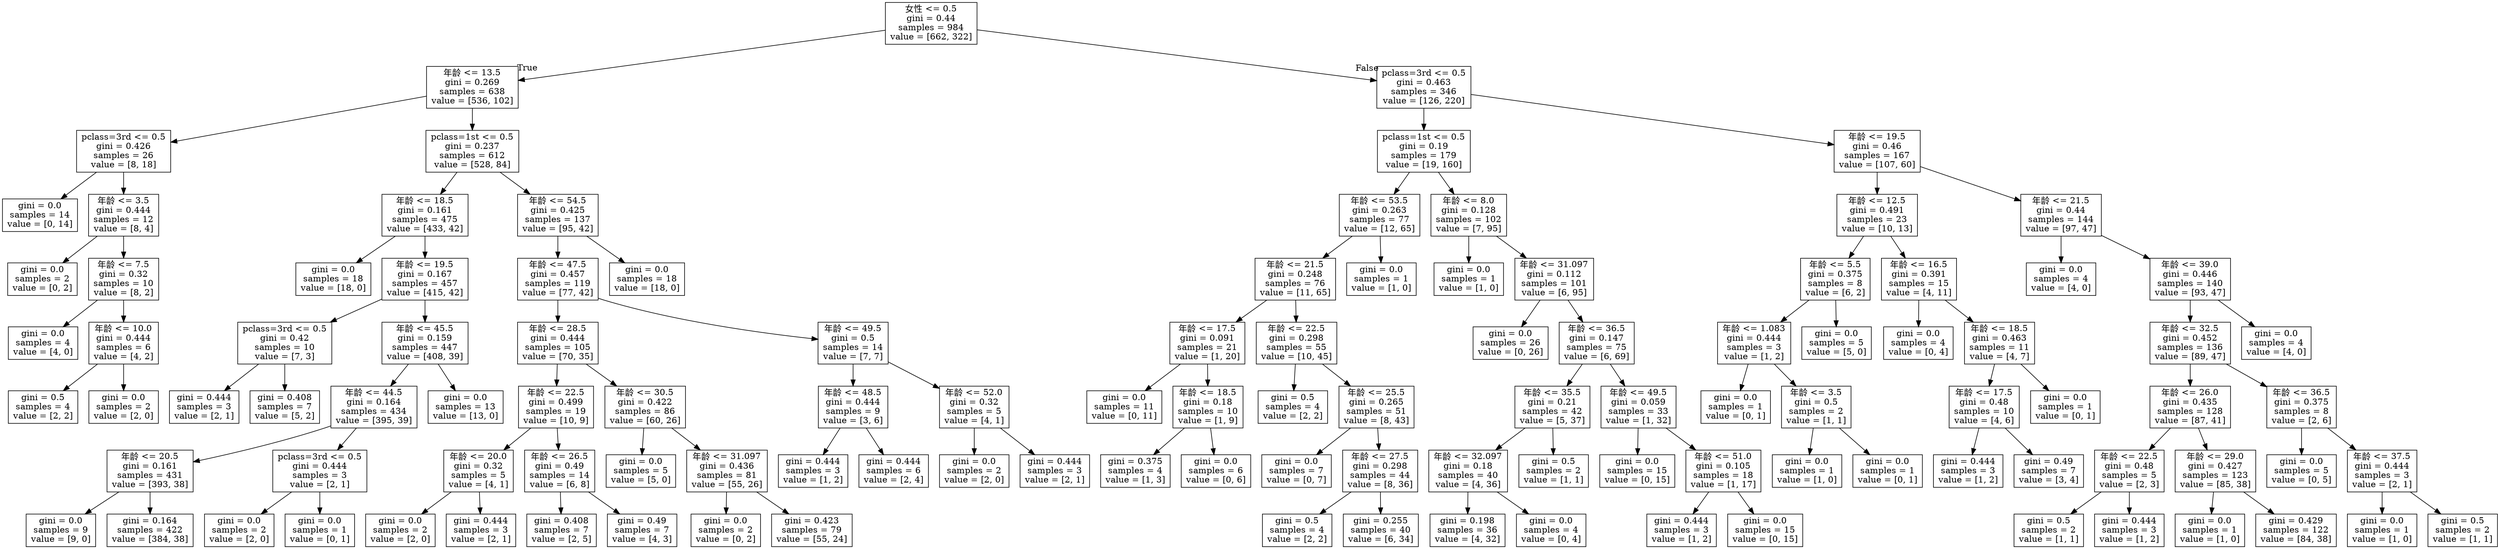 digraph Tree {
node [shape=box] ;
0 [label="女性 <= 0.5\ngini = 0.44\nsamples = 984\nvalue = [662, 322]"] ;
1 [label="年龄 <= 13.5\ngini = 0.269\nsamples = 638\nvalue = [536, 102]"] ;
0 -> 1 [labeldistance=2.5, labelangle=45, headlabel="True"] ;
2 [label="pclass=3rd <= 0.5\ngini = 0.426\nsamples = 26\nvalue = [8, 18]"] ;
1 -> 2 ;
3 [label="gini = 0.0\nsamples = 14\nvalue = [0, 14]"] ;
2 -> 3 ;
4 [label="年龄 <= 3.5\ngini = 0.444\nsamples = 12\nvalue = [8, 4]"] ;
2 -> 4 ;
5 [label="gini = 0.0\nsamples = 2\nvalue = [0, 2]"] ;
4 -> 5 ;
6 [label="年龄 <= 7.5\ngini = 0.32\nsamples = 10\nvalue = [8, 2]"] ;
4 -> 6 ;
7 [label="gini = 0.0\nsamples = 4\nvalue = [4, 0]"] ;
6 -> 7 ;
8 [label="年龄 <= 10.0\ngini = 0.444\nsamples = 6\nvalue = [4, 2]"] ;
6 -> 8 ;
9 [label="gini = 0.5\nsamples = 4\nvalue = [2, 2]"] ;
8 -> 9 ;
10 [label="gini = 0.0\nsamples = 2\nvalue = [2, 0]"] ;
8 -> 10 ;
11 [label="pclass=1st <= 0.5\ngini = 0.237\nsamples = 612\nvalue = [528, 84]"] ;
1 -> 11 ;
12 [label="年龄 <= 18.5\ngini = 0.161\nsamples = 475\nvalue = [433, 42]"] ;
11 -> 12 ;
13 [label="gini = 0.0\nsamples = 18\nvalue = [18, 0]"] ;
12 -> 13 ;
14 [label="年龄 <= 19.5\ngini = 0.167\nsamples = 457\nvalue = [415, 42]"] ;
12 -> 14 ;
15 [label="pclass=3rd <= 0.5\ngini = 0.42\nsamples = 10\nvalue = [7, 3]"] ;
14 -> 15 ;
16 [label="gini = 0.444\nsamples = 3\nvalue = [2, 1]"] ;
15 -> 16 ;
17 [label="gini = 0.408\nsamples = 7\nvalue = [5, 2]"] ;
15 -> 17 ;
18 [label="年龄 <= 45.5\ngini = 0.159\nsamples = 447\nvalue = [408, 39]"] ;
14 -> 18 ;
19 [label="年龄 <= 44.5\ngini = 0.164\nsamples = 434\nvalue = [395, 39]"] ;
18 -> 19 ;
20 [label="年龄 <= 20.5\ngini = 0.161\nsamples = 431\nvalue = [393, 38]"] ;
19 -> 20 ;
21 [label="gini = 0.0\nsamples = 9\nvalue = [9, 0]"] ;
20 -> 21 ;
22 [label="gini = 0.164\nsamples = 422\nvalue = [384, 38]"] ;
20 -> 22 ;
23 [label="pclass=3rd <= 0.5\ngini = 0.444\nsamples = 3\nvalue = [2, 1]"] ;
19 -> 23 ;
24 [label="gini = 0.0\nsamples = 2\nvalue = [2, 0]"] ;
23 -> 24 ;
25 [label="gini = 0.0\nsamples = 1\nvalue = [0, 1]"] ;
23 -> 25 ;
26 [label="gini = 0.0\nsamples = 13\nvalue = [13, 0]"] ;
18 -> 26 ;
27 [label="年龄 <= 54.5\ngini = 0.425\nsamples = 137\nvalue = [95, 42]"] ;
11 -> 27 ;
28 [label="年龄 <= 47.5\ngini = 0.457\nsamples = 119\nvalue = [77, 42]"] ;
27 -> 28 ;
29 [label="年龄 <= 28.5\ngini = 0.444\nsamples = 105\nvalue = [70, 35]"] ;
28 -> 29 ;
30 [label="年龄 <= 22.5\ngini = 0.499\nsamples = 19\nvalue = [10, 9]"] ;
29 -> 30 ;
31 [label="年龄 <= 20.0\ngini = 0.32\nsamples = 5\nvalue = [4, 1]"] ;
30 -> 31 ;
32 [label="gini = 0.0\nsamples = 2\nvalue = [2, 0]"] ;
31 -> 32 ;
33 [label="gini = 0.444\nsamples = 3\nvalue = [2, 1]"] ;
31 -> 33 ;
34 [label="年龄 <= 26.5\ngini = 0.49\nsamples = 14\nvalue = [6, 8]"] ;
30 -> 34 ;
35 [label="gini = 0.408\nsamples = 7\nvalue = [2, 5]"] ;
34 -> 35 ;
36 [label="gini = 0.49\nsamples = 7\nvalue = [4, 3]"] ;
34 -> 36 ;
37 [label="年龄 <= 30.5\ngini = 0.422\nsamples = 86\nvalue = [60, 26]"] ;
29 -> 37 ;
38 [label="gini = 0.0\nsamples = 5\nvalue = [5, 0]"] ;
37 -> 38 ;
39 [label="年龄 <= 31.097\ngini = 0.436\nsamples = 81\nvalue = [55, 26]"] ;
37 -> 39 ;
40 [label="gini = 0.0\nsamples = 2\nvalue = [0, 2]"] ;
39 -> 40 ;
41 [label="gini = 0.423\nsamples = 79\nvalue = [55, 24]"] ;
39 -> 41 ;
42 [label="年龄 <= 49.5\ngini = 0.5\nsamples = 14\nvalue = [7, 7]"] ;
28 -> 42 ;
43 [label="年龄 <= 48.5\ngini = 0.444\nsamples = 9\nvalue = [3, 6]"] ;
42 -> 43 ;
44 [label="gini = 0.444\nsamples = 3\nvalue = [1, 2]"] ;
43 -> 44 ;
45 [label="gini = 0.444\nsamples = 6\nvalue = [2, 4]"] ;
43 -> 45 ;
46 [label="年龄 <= 52.0\ngini = 0.32\nsamples = 5\nvalue = [4, 1]"] ;
42 -> 46 ;
47 [label="gini = 0.0\nsamples = 2\nvalue = [2, 0]"] ;
46 -> 47 ;
48 [label="gini = 0.444\nsamples = 3\nvalue = [2, 1]"] ;
46 -> 48 ;
49 [label="gini = 0.0\nsamples = 18\nvalue = [18, 0]"] ;
27 -> 49 ;
50 [label="pclass=3rd <= 0.5\ngini = 0.463\nsamples = 346\nvalue = [126, 220]"] ;
0 -> 50 [labeldistance=2.5, labelangle=-45, headlabel="False"] ;
51 [label="pclass=1st <= 0.5\ngini = 0.19\nsamples = 179\nvalue = [19, 160]"] ;
50 -> 51 ;
52 [label="年龄 <= 53.5\ngini = 0.263\nsamples = 77\nvalue = [12, 65]"] ;
51 -> 52 ;
53 [label="年龄 <= 21.5\ngini = 0.248\nsamples = 76\nvalue = [11, 65]"] ;
52 -> 53 ;
54 [label="年龄 <= 17.5\ngini = 0.091\nsamples = 21\nvalue = [1, 20]"] ;
53 -> 54 ;
55 [label="gini = 0.0\nsamples = 11\nvalue = [0, 11]"] ;
54 -> 55 ;
56 [label="年龄 <= 18.5\ngini = 0.18\nsamples = 10\nvalue = [1, 9]"] ;
54 -> 56 ;
57 [label="gini = 0.375\nsamples = 4\nvalue = [1, 3]"] ;
56 -> 57 ;
58 [label="gini = 0.0\nsamples = 6\nvalue = [0, 6]"] ;
56 -> 58 ;
59 [label="年龄 <= 22.5\ngini = 0.298\nsamples = 55\nvalue = [10, 45]"] ;
53 -> 59 ;
60 [label="gini = 0.5\nsamples = 4\nvalue = [2, 2]"] ;
59 -> 60 ;
61 [label="年龄 <= 25.5\ngini = 0.265\nsamples = 51\nvalue = [8, 43]"] ;
59 -> 61 ;
62 [label="gini = 0.0\nsamples = 7\nvalue = [0, 7]"] ;
61 -> 62 ;
63 [label="年龄 <= 27.5\ngini = 0.298\nsamples = 44\nvalue = [8, 36]"] ;
61 -> 63 ;
64 [label="gini = 0.5\nsamples = 4\nvalue = [2, 2]"] ;
63 -> 64 ;
65 [label="gini = 0.255\nsamples = 40\nvalue = [6, 34]"] ;
63 -> 65 ;
66 [label="gini = 0.0\nsamples = 1\nvalue = [1, 0]"] ;
52 -> 66 ;
67 [label="年龄 <= 8.0\ngini = 0.128\nsamples = 102\nvalue = [7, 95]"] ;
51 -> 67 ;
68 [label="gini = 0.0\nsamples = 1\nvalue = [1, 0]"] ;
67 -> 68 ;
69 [label="年龄 <= 31.097\ngini = 0.112\nsamples = 101\nvalue = [6, 95]"] ;
67 -> 69 ;
70 [label="gini = 0.0\nsamples = 26\nvalue = [0, 26]"] ;
69 -> 70 ;
71 [label="年龄 <= 36.5\ngini = 0.147\nsamples = 75\nvalue = [6, 69]"] ;
69 -> 71 ;
72 [label="年龄 <= 35.5\ngini = 0.21\nsamples = 42\nvalue = [5, 37]"] ;
71 -> 72 ;
73 [label="年龄 <= 32.097\ngini = 0.18\nsamples = 40\nvalue = [4, 36]"] ;
72 -> 73 ;
74 [label="gini = 0.198\nsamples = 36\nvalue = [4, 32]"] ;
73 -> 74 ;
75 [label="gini = 0.0\nsamples = 4\nvalue = [0, 4]"] ;
73 -> 75 ;
76 [label="gini = 0.5\nsamples = 2\nvalue = [1, 1]"] ;
72 -> 76 ;
77 [label="年龄 <= 49.5\ngini = 0.059\nsamples = 33\nvalue = [1, 32]"] ;
71 -> 77 ;
78 [label="gini = 0.0\nsamples = 15\nvalue = [0, 15]"] ;
77 -> 78 ;
79 [label="年龄 <= 51.0\ngini = 0.105\nsamples = 18\nvalue = [1, 17]"] ;
77 -> 79 ;
80 [label="gini = 0.444\nsamples = 3\nvalue = [1, 2]"] ;
79 -> 80 ;
81 [label="gini = 0.0\nsamples = 15\nvalue = [0, 15]"] ;
79 -> 81 ;
82 [label="年龄 <= 19.5\ngini = 0.46\nsamples = 167\nvalue = [107, 60]"] ;
50 -> 82 ;
83 [label="年龄 <= 12.5\ngini = 0.491\nsamples = 23\nvalue = [10, 13]"] ;
82 -> 83 ;
84 [label="年龄 <= 5.5\ngini = 0.375\nsamples = 8\nvalue = [6, 2]"] ;
83 -> 84 ;
85 [label="年龄 <= 1.083\ngini = 0.444\nsamples = 3\nvalue = [1, 2]"] ;
84 -> 85 ;
86 [label="gini = 0.0\nsamples = 1\nvalue = [0, 1]"] ;
85 -> 86 ;
87 [label="年龄 <= 3.5\ngini = 0.5\nsamples = 2\nvalue = [1, 1]"] ;
85 -> 87 ;
88 [label="gini = 0.0\nsamples = 1\nvalue = [1, 0]"] ;
87 -> 88 ;
89 [label="gini = 0.0\nsamples = 1\nvalue = [0, 1]"] ;
87 -> 89 ;
90 [label="gini = 0.0\nsamples = 5\nvalue = [5, 0]"] ;
84 -> 90 ;
91 [label="年龄 <= 16.5\ngini = 0.391\nsamples = 15\nvalue = [4, 11]"] ;
83 -> 91 ;
92 [label="gini = 0.0\nsamples = 4\nvalue = [0, 4]"] ;
91 -> 92 ;
93 [label="年龄 <= 18.5\ngini = 0.463\nsamples = 11\nvalue = [4, 7]"] ;
91 -> 93 ;
94 [label="年龄 <= 17.5\ngini = 0.48\nsamples = 10\nvalue = [4, 6]"] ;
93 -> 94 ;
95 [label="gini = 0.444\nsamples = 3\nvalue = [1, 2]"] ;
94 -> 95 ;
96 [label="gini = 0.49\nsamples = 7\nvalue = [3, 4]"] ;
94 -> 96 ;
97 [label="gini = 0.0\nsamples = 1\nvalue = [0, 1]"] ;
93 -> 97 ;
98 [label="年龄 <= 21.5\ngini = 0.44\nsamples = 144\nvalue = [97, 47]"] ;
82 -> 98 ;
99 [label="gini = 0.0\nsamples = 4\nvalue = [4, 0]"] ;
98 -> 99 ;
100 [label="年龄 <= 39.0\ngini = 0.446\nsamples = 140\nvalue = [93, 47]"] ;
98 -> 100 ;
101 [label="年龄 <= 32.5\ngini = 0.452\nsamples = 136\nvalue = [89, 47]"] ;
100 -> 101 ;
102 [label="年龄 <= 26.0\ngini = 0.435\nsamples = 128\nvalue = [87, 41]"] ;
101 -> 102 ;
103 [label="年龄 <= 22.5\ngini = 0.48\nsamples = 5\nvalue = [2, 3]"] ;
102 -> 103 ;
104 [label="gini = 0.5\nsamples = 2\nvalue = [1, 1]"] ;
103 -> 104 ;
105 [label="gini = 0.444\nsamples = 3\nvalue = [1, 2]"] ;
103 -> 105 ;
106 [label="年龄 <= 29.0\ngini = 0.427\nsamples = 123\nvalue = [85, 38]"] ;
102 -> 106 ;
107 [label="gini = 0.0\nsamples = 1\nvalue = [1, 0]"] ;
106 -> 107 ;
108 [label="gini = 0.429\nsamples = 122\nvalue = [84, 38]"] ;
106 -> 108 ;
109 [label="年龄 <= 36.5\ngini = 0.375\nsamples = 8\nvalue = [2, 6]"] ;
101 -> 109 ;
110 [label="gini = 0.0\nsamples = 5\nvalue = [0, 5]"] ;
109 -> 110 ;
111 [label="年龄 <= 37.5\ngini = 0.444\nsamples = 3\nvalue = [2, 1]"] ;
109 -> 111 ;
112 [label="gini = 0.0\nsamples = 1\nvalue = [1, 0]"] ;
111 -> 112 ;
113 [label="gini = 0.5\nsamples = 2\nvalue = [1, 1]"] ;
111 -> 113 ;
114 [label="gini = 0.0\nsamples = 4\nvalue = [4, 0]"] ;
100 -> 114 ;
}